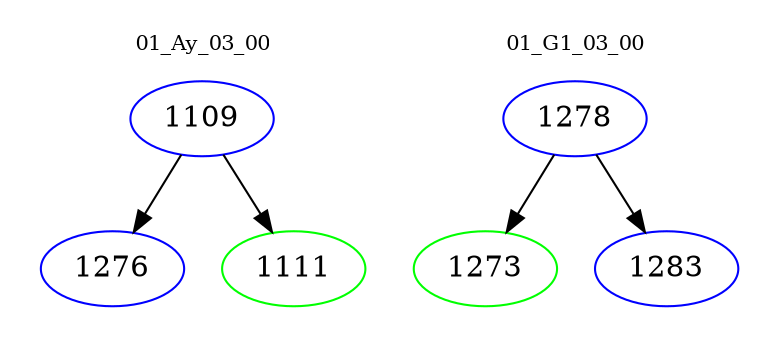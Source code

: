 digraph{
subgraph cluster_0 {
color = white
label = "01_Ay_03_00";
fontsize=10;
T0_1109 [label="1109", color="blue"]
T0_1109 -> T0_1276 [color="black"]
T0_1276 [label="1276", color="blue"]
T0_1109 -> T0_1111 [color="black"]
T0_1111 [label="1111", color="green"]
}
subgraph cluster_1 {
color = white
label = "01_G1_03_00";
fontsize=10;
T1_1278 [label="1278", color="blue"]
T1_1278 -> T1_1273 [color="black"]
T1_1273 [label="1273", color="green"]
T1_1278 -> T1_1283 [color="black"]
T1_1283 [label="1283", color="blue"]
}
}
